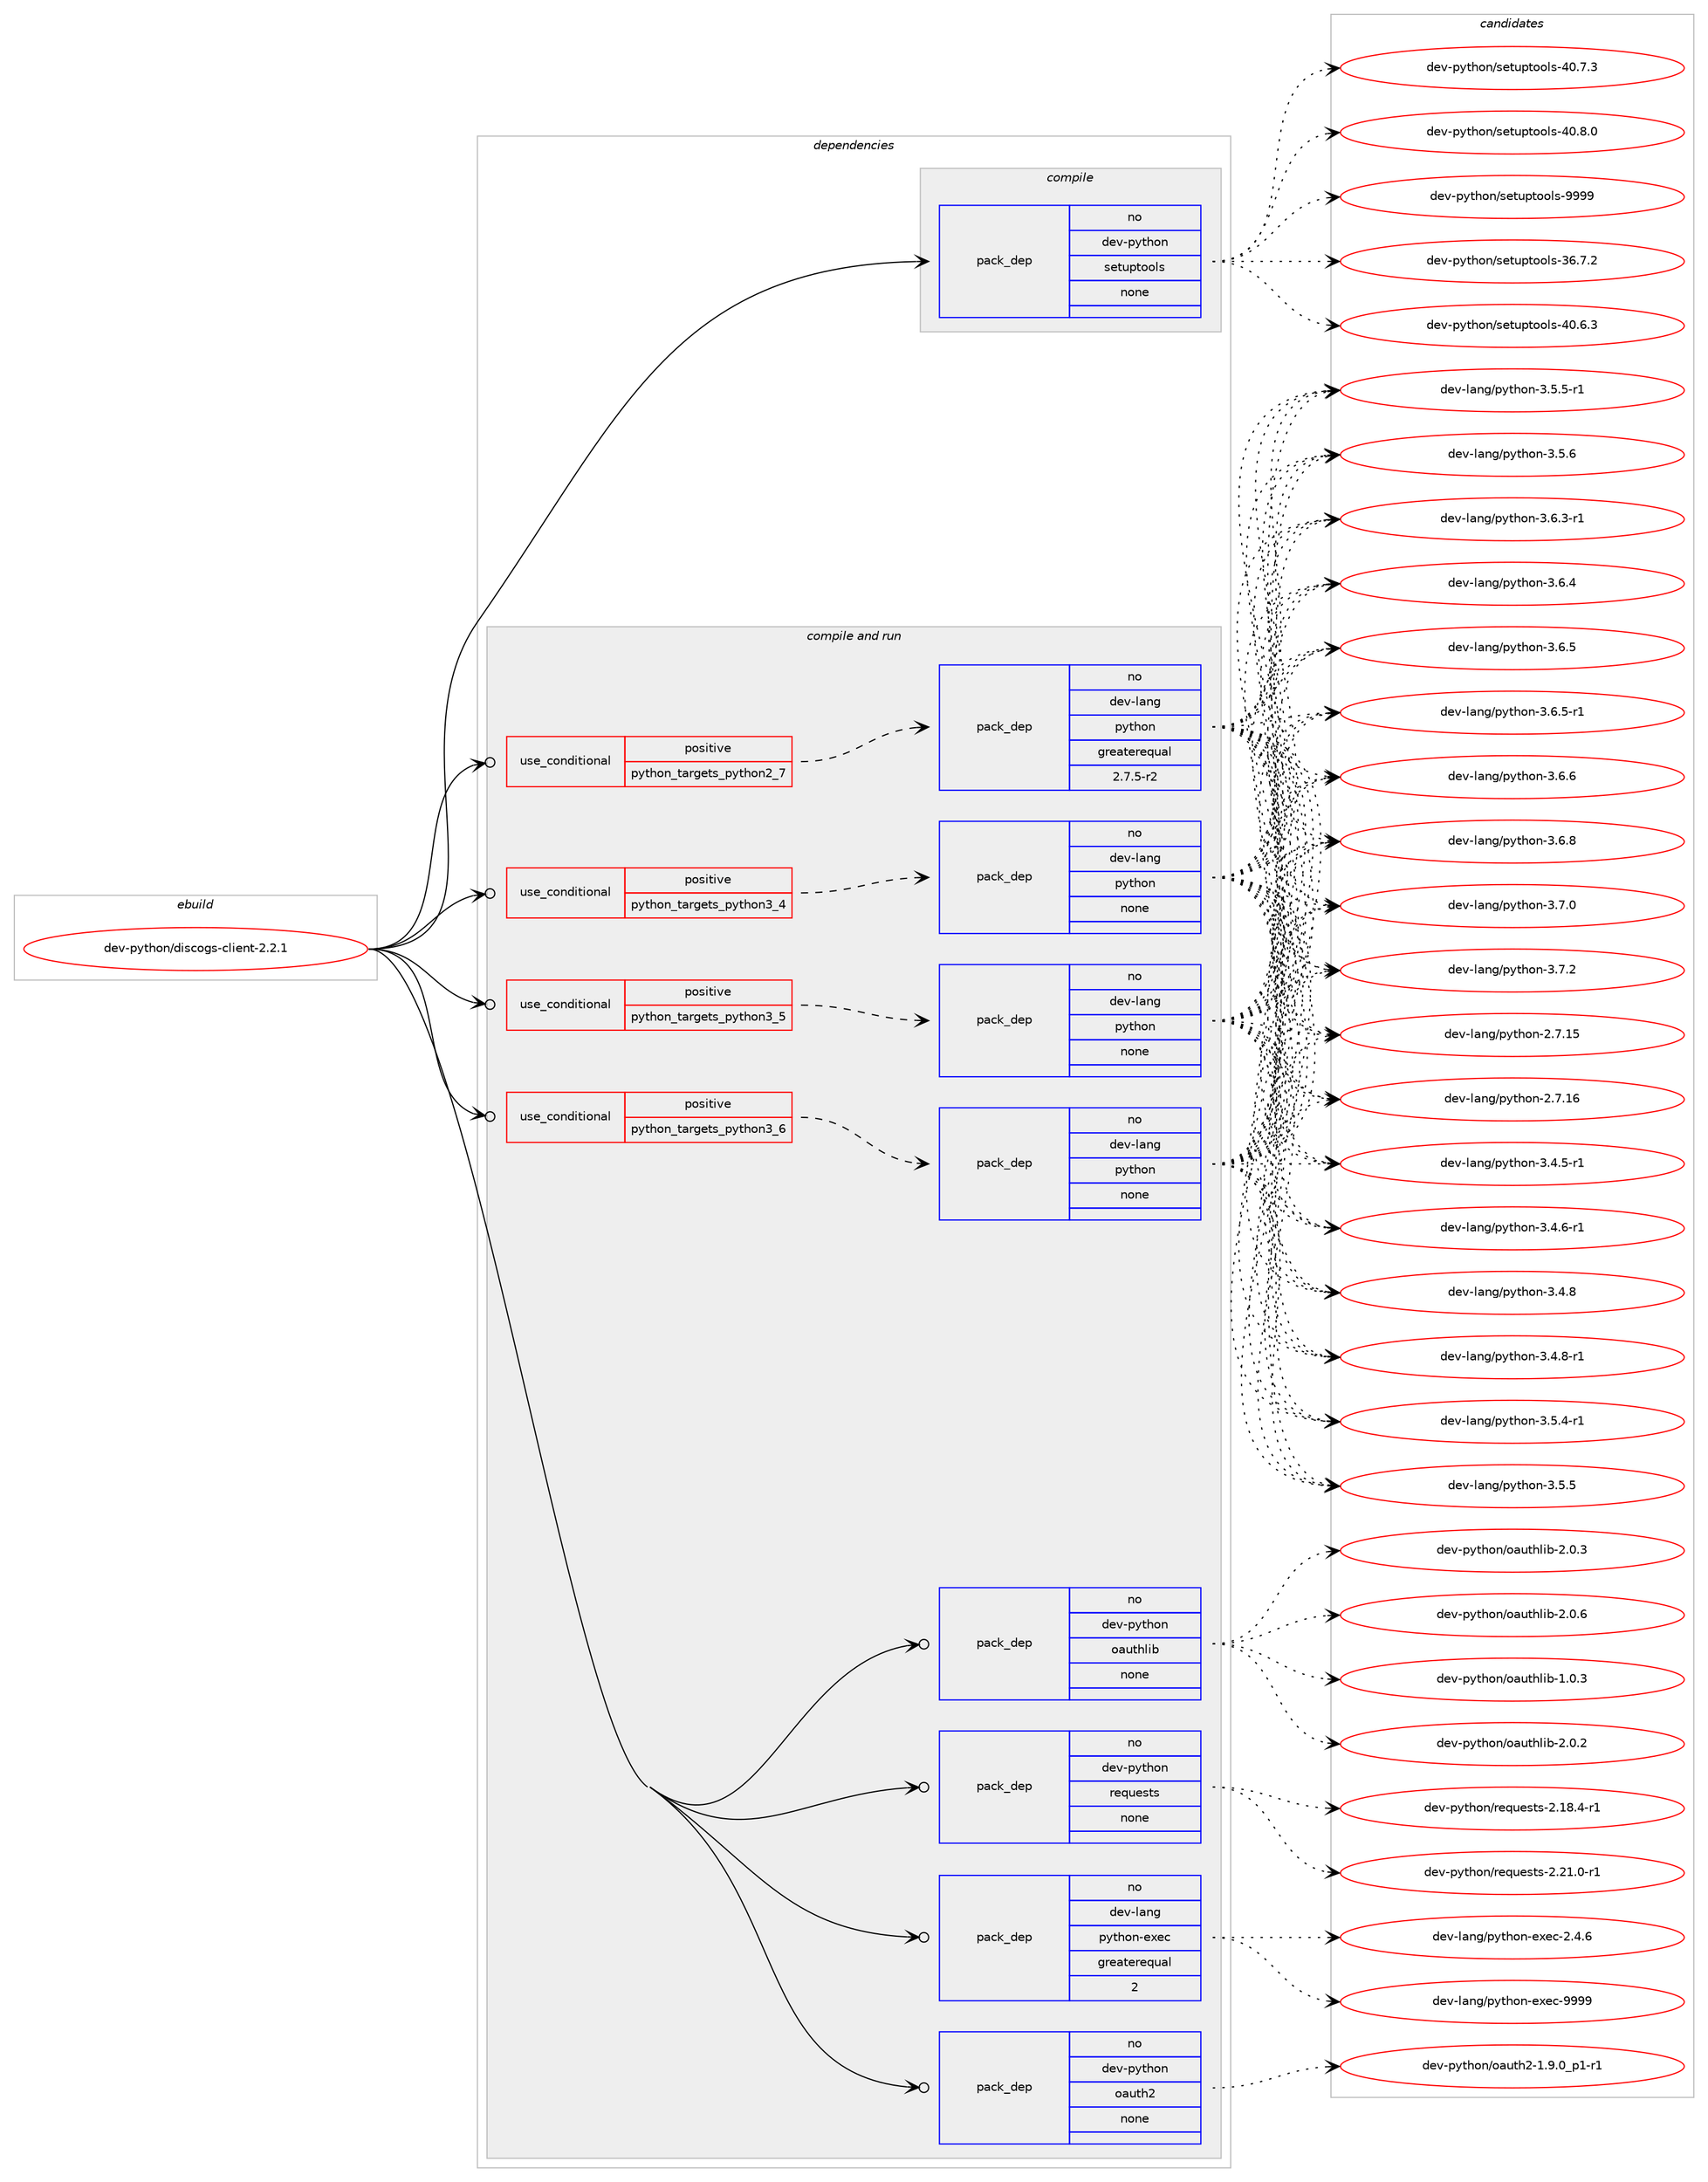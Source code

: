 digraph prolog {

# *************
# Graph options
# *************

newrank=true;
concentrate=true;
compound=true;
graph [rankdir=LR,fontname=Helvetica,fontsize=10,ranksep=1.5];#, ranksep=2.5, nodesep=0.2];
edge  [arrowhead=vee];
node  [fontname=Helvetica,fontsize=10];

# **********
# The ebuild
# **********

subgraph cluster_leftcol {
color=gray;
rank=same;
label=<<i>ebuild</i>>;
id [label="dev-python/discogs-client-2.2.1", color=red, width=4, href="../dev-python/discogs-client-2.2.1.svg"];
}

# ****************
# The dependencies
# ****************

subgraph cluster_midcol {
color=gray;
label=<<i>dependencies</i>>;
subgraph cluster_compile {
fillcolor="#eeeeee";
style=filled;
label=<<i>compile</i>>;
subgraph pack1009351 {
dependency1405851 [label=<<TABLE BORDER="0" CELLBORDER="1" CELLSPACING="0" CELLPADDING="4" WIDTH="220"><TR><TD ROWSPAN="6" CELLPADDING="30">pack_dep</TD></TR><TR><TD WIDTH="110">no</TD></TR><TR><TD>dev-python</TD></TR><TR><TD>setuptools</TD></TR><TR><TD>none</TD></TR><TR><TD></TD></TR></TABLE>>, shape=none, color=blue];
}
id:e -> dependency1405851:w [weight=20,style="solid",arrowhead="vee"];
}
subgraph cluster_compileandrun {
fillcolor="#eeeeee";
style=filled;
label=<<i>compile and run</i>>;
subgraph cond373244 {
dependency1405852 [label=<<TABLE BORDER="0" CELLBORDER="1" CELLSPACING="0" CELLPADDING="4"><TR><TD ROWSPAN="3" CELLPADDING="10">use_conditional</TD></TR><TR><TD>positive</TD></TR><TR><TD>python_targets_python2_7</TD></TR></TABLE>>, shape=none, color=red];
subgraph pack1009352 {
dependency1405853 [label=<<TABLE BORDER="0" CELLBORDER="1" CELLSPACING="0" CELLPADDING="4" WIDTH="220"><TR><TD ROWSPAN="6" CELLPADDING="30">pack_dep</TD></TR><TR><TD WIDTH="110">no</TD></TR><TR><TD>dev-lang</TD></TR><TR><TD>python</TD></TR><TR><TD>greaterequal</TD></TR><TR><TD>2.7.5-r2</TD></TR></TABLE>>, shape=none, color=blue];
}
dependency1405852:e -> dependency1405853:w [weight=20,style="dashed",arrowhead="vee"];
}
id:e -> dependency1405852:w [weight=20,style="solid",arrowhead="odotvee"];
subgraph cond373245 {
dependency1405854 [label=<<TABLE BORDER="0" CELLBORDER="1" CELLSPACING="0" CELLPADDING="4"><TR><TD ROWSPAN="3" CELLPADDING="10">use_conditional</TD></TR><TR><TD>positive</TD></TR><TR><TD>python_targets_python3_4</TD></TR></TABLE>>, shape=none, color=red];
subgraph pack1009353 {
dependency1405855 [label=<<TABLE BORDER="0" CELLBORDER="1" CELLSPACING="0" CELLPADDING="4" WIDTH="220"><TR><TD ROWSPAN="6" CELLPADDING="30">pack_dep</TD></TR><TR><TD WIDTH="110">no</TD></TR><TR><TD>dev-lang</TD></TR><TR><TD>python</TD></TR><TR><TD>none</TD></TR><TR><TD></TD></TR></TABLE>>, shape=none, color=blue];
}
dependency1405854:e -> dependency1405855:w [weight=20,style="dashed",arrowhead="vee"];
}
id:e -> dependency1405854:w [weight=20,style="solid",arrowhead="odotvee"];
subgraph cond373246 {
dependency1405856 [label=<<TABLE BORDER="0" CELLBORDER="1" CELLSPACING="0" CELLPADDING="4"><TR><TD ROWSPAN="3" CELLPADDING="10">use_conditional</TD></TR><TR><TD>positive</TD></TR><TR><TD>python_targets_python3_5</TD></TR></TABLE>>, shape=none, color=red];
subgraph pack1009354 {
dependency1405857 [label=<<TABLE BORDER="0" CELLBORDER="1" CELLSPACING="0" CELLPADDING="4" WIDTH="220"><TR><TD ROWSPAN="6" CELLPADDING="30">pack_dep</TD></TR><TR><TD WIDTH="110">no</TD></TR><TR><TD>dev-lang</TD></TR><TR><TD>python</TD></TR><TR><TD>none</TD></TR><TR><TD></TD></TR></TABLE>>, shape=none, color=blue];
}
dependency1405856:e -> dependency1405857:w [weight=20,style="dashed",arrowhead="vee"];
}
id:e -> dependency1405856:w [weight=20,style="solid",arrowhead="odotvee"];
subgraph cond373247 {
dependency1405858 [label=<<TABLE BORDER="0" CELLBORDER="1" CELLSPACING="0" CELLPADDING="4"><TR><TD ROWSPAN="3" CELLPADDING="10">use_conditional</TD></TR><TR><TD>positive</TD></TR><TR><TD>python_targets_python3_6</TD></TR></TABLE>>, shape=none, color=red];
subgraph pack1009355 {
dependency1405859 [label=<<TABLE BORDER="0" CELLBORDER="1" CELLSPACING="0" CELLPADDING="4" WIDTH="220"><TR><TD ROWSPAN="6" CELLPADDING="30">pack_dep</TD></TR><TR><TD WIDTH="110">no</TD></TR><TR><TD>dev-lang</TD></TR><TR><TD>python</TD></TR><TR><TD>none</TD></TR><TR><TD></TD></TR></TABLE>>, shape=none, color=blue];
}
dependency1405858:e -> dependency1405859:w [weight=20,style="dashed",arrowhead="vee"];
}
id:e -> dependency1405858:w [weight=20,style="solid",arrowhead="odotvee"];
subgraph pack1009356 {
dependency1405860 [label=<<TABLE BORDER="0" CELLBORDER="1" CELLSPACING="0" CELLPADDING="4" WIDTH="220"><TR><TD ROWSPAN="6" CELLPADDING="30">pack_dep</TD></TR><TR><TD WIDTH="110">no</TD></TR><TR><TD>dev-lang</TD></TR><TR><TD>python-exec</TD></TR><TR><TD>greaterequal</TD></TR><TR><TD>2</TD></TR></TABLE>>, shape=none, color=blue];
}
id:e -> dependency1405860:w [weight=20,style="solid",arrowhead="odotvee"];
subgraph pack1009357 {
dependency1405861 [label=<<TABLE BORDER="0" CELLBORDER="1" CELLSPACING="0" CELLPADDING="4" WIDTH="220"><TR><TD ROWSPAN="6" CELLPADDING="30">pack_dep</TD></TR><TR><TD WIDTH="110">no</TD></TR><TR><TD>dev-python</TD></TR><TR><TD>oauth2</TD></TR><TR><TD>none</TD></TR><TR><TD></TD></TR></TABLE>>, shape=none, color=blue];
}
id:e -> dependency1405861:w [weight=20,style="solid",arrowhead="odotvee"];
subgraph pack1009358 {
dependency1405862 [label=<<TABLE BORDER="0" CELLBORDER="1" CELLSPACING="0" CELLPADDING="4" WIDTH="220"><TR><TD ROWSPAN="6" CELLPADDING="30">pack_dep</TD></TR><TR><TD WIDTH="110">no</TD></TR><TR><TD>dev-python</TD></TR><TR><TD>oauthlib</TD></TR><TR><TD>none</TD></TR><TR><TD></TD></TR></TABLE>>, shape=none, color=blue];
}
id:e -> dependency1405862:w [weight=20,style="solid",arrowhead="odotvee"];
subgraph pack1009359 {
dependency1405863 [label=<<TABLE BORDER="0" CELLBORDER="1" CELLSPACING="0" CELLPADDING="4" WIDTH="220"><TR><TD ROWSPAN="6" CELLPADDING="30">pack_dep</TD></TR><TR><TD WIDTH="110">no</TD></TR><TR><TD>dev-python</TD></TR><TR><TD>requests</TD></TR><TR><TD>none</TD></TR><TR><TD></TD></TR></TABLE>>, shape=none, color=blue];
}
id:e -> dependency1405863:w [weight=20,style="solid",arrowhead="odotvee"];
}
subgraph cluster_run {
fillcolor="#eeeeee";
style=filled;
label=<<i>run</i>>;
}
}

# **************
# The candidates
# **************

subgraph cluster_choices {
rank=same;
color=gray;
label=<<i>candidates</i>>;

subgraph choice1009351 {
color=black;
nodesep=1;
choice100101118451121211161041111104711510111611711211611111110811545515446554650 [label="dev-python/setuptools-36.7.2", color=red, width=4,href="../dev-python/setuptools-36.7.2.svg"];
choice100101118451121211161041111104711510111611711211611111110811545524846544651 [label="dev-python/setuptools-40.6.3", color=red, width=4,href="../dev-python/setuptools-40.6.3.svg"];
choice100101118451121211161041111104711510111611711211611111110811545524846554651 [label="dev-python/setuptools-40.7.3", color=red, width=4,href="../dev-python/setuptools-40.7.3.svg"];
choice100101118451121211161041111104711510111611711211611111110811545524846564648 [label="dev-python/setuptools-40.8.0", color=red, width=4,href="../dev-python/setuptools-40.8.0.svg"];
choice10010111845112121116104111110471151011161171121161111111081154557575757 [label="dev-python/setuptools-9999", color=red, width=4,href="../dev-python/setuptools-9999.svg"];
dependency1405851:e -> choice100101118451121211161041111104711510111611711211611111110811545515446554650:w [style=dotted,weight="100"];
dependency1405851:e -> choice100101118451121211161041111104711510111611711211611111110811545524846544651:w [style=dotted,weight="100"];
dependency1405851:e -> choice100101118451121211161041111104711510111611711211611111110811545524846554651:w [style=dotted,weight="100"];
dependency1405851:e -> choice100101118451121211161041111104711510111611711211611111110811545524846564648:w [style=dotted,weight="100"];
dependency1405851:e -> choice10010111845112121116104111110471151011161171121161111111081154557575757:w [style=dotted,weight="100"];
}
subgraph choice1009352 {
color=black;
nodesep=1;
choice10010111845108971101034711212111610411111045504655464953 [label="dev-lang/python-2.7.15", color=red, width=4,href="../dev-lang/python-2.7.15.svg"];
choice10010111845108971101034711212111610411111045504655464954 [label="dev-lang/python-2.7.16", color=red, width=4,href="../dev-lang/python-2.7.16.svg"];
choice1001011184510897110103471121211161041111104551465246534511449 [label="dev-lang/python-3.4.5-r1", color=red, width=4,href="../dev-lang/python-3.4.5-r1.svg"];
choice1001011184510897110103471121211161041111104551465246544511449 [label="dev-lang/python-3.4.6-r1", color=red, width=4,href="../dev-lang/python-3.4.6-r1.svg"];
choice100101118451089711010347112121116104111110455146524656 [label="dev-lang/python-3.4.8", color=red, width=4,href="../dev-lang/python-3.4.8.svg"];
choice1001011184510897110103471121211161041111104551465246564511449 [label="dev-lang/python-3.4.8-r1", color=red, width=4,href="../dev-lang/python-3.4.8-r1.svg"];
choice1001011184510897110103471121211161041111104551465346524511449 [label="dev-lang/python-3.5.4-r1", color=red, width=4,href="../dev-lang/python-3.5.4-r1.svg"];
choice100101118451089711010347112121116104111110455146534653 [label="dev-lang/python-3.5.5", color=red, width=4,href="../dev-lang/python-3.5.5.svg"];
choice1001011184510897110103471121211161041111104551465346534511449 [label="dev-lang/python-3.5.5-r1", color=red, width=4,href="../dev-lang/python-3.5.5-r1.svg"];
choice100101118451089711010347112121116104111110455146534654 [label="dev-lang/python-3.5.6", color=red, width=4,href="../dev-lang/python-3.5.6.svg"];
choice1001011184510897110103471121211161041111104551465446514511449 [label="dev-lang/python-3.6.3-r1", color=red, width=4,href="../dev-lang/python-3.6.3-r1.svg"];
choice100101118451089711010347112121116104111110455146544652 [label="dev-lang/python-3.6.4", color=red, width=4,href="../dev-lang/python-3.6.4.svg"];
choice100101118451089711010347112121116104111110455146544653 [label="dev-lang/python-3.6.5", color=red, width=4,href="../dev-lang/python-3.6.5.svg"];
choice1001011184510897110103471121211161041111104551465446534511449 [label="dev-lang/python-3.6.5-r1", color=red, width=4,href="../dev-lang/python-3.6.5-r1.svg"];
choice100101118451089711010347112121116104111110455146544654 [label="dev-lang/python-3.6.6", color=red, width=4,href="../dev-lang/python-3.6.6.svg"];
choice100101118451089711010347112121116104111110455146544656 [label="dev-lang/python-3.6.8", color=red, width=4,href="../dev-lang/python-3.6.8.svg"];
choice100101118451089711010347112121116104111110455146554648 [label="dev-lang/python-3.7.0", color=red, width=4,href="../dev-lang/python-3.7.0.svg"];
choice100101118451089711010347112121116104111110455146554650 [label="dev-lang/python-3.7.2", color=red, width=4,href="../dev-lang/python-3.7.2.svg"];
dependency1405853:e -> choice10010111845108971101034711212111610411111045504655464953:w [style=dotted,weight="100"];
dependency1405853:e -> choice10010111845108971101034711212111610411111045504655464954:w [style=dotted,weight="100"];
dependency1405853:e -> choice1001011184510897110103471121211161041111104551465246534511449:w [style=dotted,weight="100"];
dependency1405853:e -> choice1001011184510897110103471121211161041111104551465246544511449:w [style=dotted,weight="100"];
dependency1405853:e -> choice100101118451089711010347112121116104111110455146524656:w [style=dotted,weight="100"];
dependency1405853:e -> choice1001011184510897110103471121211161041111104551465246564511449:w [style=dotted,weight="100"];
dependency1405853:e -> choice1001011184510897110103471121211161041111104551465346524511449:w [style=dotted,weight="100"];
dependency1405853:e -> choice100101118451089711010347112121116104111110455146534653:w [style=dotted,weight="100"];
dependency1405853:e -> choice1001011184510897110103471121211161041111104551465346534511449:w [style=dotted,weight="100"];
dependency1405853:e -> choice100101118451089711010347112121116104111110455146534654:w [style=dotted,weight="100"];
dependency1405853:e -> choice1001011184510897110103471121211161041111104551465446514511449:w [style=dotted,weight="100"];
dependency1405853:e -> choice100101118451089711010347112121116104111110455146544652:w [style=dotted,weight="100"];
dependency1405853:e -> choice100101118451089711010347112121116104111110455146544653:w [style=dotted,weight="100"];
dependency1405853:e -> choice1001011184510897110103471121211161041111104551465446534511449:w [style=dotted,weight="100"];
dependency1405853:e -> choice100101118451089711010347112121116104111110455146544654:w [style=dotted,weight="100"];
dependency1405853:e -> choice100101118451089711010347112121116104111110455146544656:w [style=dotted,weight="100"];
dependency1405853:e -> choice100101118451089711010347112121116104111110455146554648:w [style=dotted,weight="100"];
dependency1405853:e -> choice100101118451089711010347112121116104111110455146554650:w [style=dotted,weight="100"];
}
subgraph choice1009353 {
color=black;
nodesep=1;
choice10010111845108971101034711212111610411111045504655464953 [label="dev-lang/python-2.7.15", color=red, width=4,href="../dev-lang/python-2.7.15.svg"];
choice10010111845108971101034711212111610411111045504655464954 [label="dev-lang/python-2.7.16", color=red, width=4,href="../dev-lang/python-2.7.16.svg"];
choice1001011184510897110103471121211161041111104551465246534511449 [label="dev-lang/python-3.4.5-r1", color=red, width=4,href="../dev-lang/python-3.4.5-r1.svg"];
choice1001011184510897110103471121211161041111104551465246544511449 [label="dev-lang/python-3.4.6-r1", color=red, width=4,href="../dev-lang/python-3.4.6-r1.svg"];
choice100101118451089711010347112121116104111110455146524656 [label="dev-lang/python-3.4.8", color=red, width=4,href="../dev-lang/python-3.4.8.svg"];
choice1001011184510897110103471121211161041111104551465246564511449 [label="dev-lang/python-3.4.8-r1", color=red, width=4,href="../dev-lang/python-3.4.8-r1.svg"];
choice1001011184510897110103471121211161041111104551465346524511449 [label="dev-lang/python-3.5.4-r1", color=red, width=4,href="../dev-lang/python-3.5.4-r1.svg"];
choice100101118451089711010347112121116104111110455146534653 [label="dev-lang/python-3.5.5", color=red, width=4,href="../dev-lang/python-3.5.5.svg"];
choice1001011184510897110103471121211161041111104551465346534511449 [label="dev-lang/python-3.5.5-r1", color=red, width=4,href="../dev-lang/python-3.5.5-r1.svg"];
choice100101118451089711010347112121116104111110455146534654 [label="dev-lang/python-3.5.6", color=red, width=4,href="../dev-lang/python-3.5.6.svg"];
choice1001011184510897110103471121211161041111104551465446514511449 [label="dev-lang/python-3.6.3-r1", color=red, width=4,href="../dev-lang/python-3.6.3-r1.svg"];
choice100101118451089711010347112121116104111110455146544652 [label="dev-lang/python-3.6.4", color=red, width=4,href="../dev-lang/python-3.6.4.svg"];
choice100101118451089711010347112121116104111110455146544653 [label="dev-lang/python-3.6.5", color=red, width=4,href="../dev-lang/python-3.6.5.svg"];
choice1001011184510897110103471121211161041111104551465446534511449 [label="dev-lang/python-3.6.5-r1", color=red, width=4,href="../dev-lang/python-3.6.5-r1.svg"];
choice100101118451089711010347112121116104111110455146544654 [label="dev-lang/python-3.6.6", color=red, width=4,href="../dev-lang/python-3.6.6.svg"];
choice100101118451089711010347112121116104111110455146544656 [label="dev-lang/python-3.6.8", color=red, width=4,href="../dev-lang/python-3.6.8.svg"];
choice100101118451089711010347112121116104111110455146554648 [label="dev-lang/python-3.7.0", color=red, width=4,href="../dev-lang/python-3.7.0.svg"];
choice100101118451089711010347112121116104111110455146554650 [label="dev-lang/python-3.7.2", color=red, width=4,href="../dev-lang/python-3.7.2.svg"];
dependency1405855:e -> choice10010111845108971101034711212111610411111045504655464953:w [style=dotted,weight="100"];
dependency1405855:e -> choice10010111845108971101034711212111610411111045504655464954:w [style=dotted,weight="100"];
dependency1405855:e -> choice1001011184510897110103471121211161041111104551465246534511449:w [style=dotted,weight="100"];
dependency1405855:e -> choice1001011184510897110103471121211161041111104551465246544511449:w [style=dotted,weight="100"];
dependency1405855:e -> choice100101118451089711010347112121116104111110455146524656:w [style=dotted,weight="100"];
dependency1405855:e -> choice1001011184510897110103471121211161041111104551465246564511449:w [style=dotted,weight="100"];
dependency1405855:e -> choice1001011184510897110103471121211161041111104551465346524511449:w [style=dotted,weight="100"];
dependency1405855:e -> choice100101118451089711010347112121116104111110455146534653:w [style=dotted,weight="100"];
dependency1405855:e -> choice1001011184510897110103471121211161041111104551465346534511449:w [style=dotted,weight="100"];
dependency1405855:e -> choice100101118451089711010347112121116104111110455146534654:w [style=dotted,weight="100"];
dependency1405855:e -> choice1001011184510897110103471121211161041111104551465446514511449:w [style=dotted,weight="100"];
dependency1405855:e -> choice100101118451089711010347112121116104111110455146544652:w [style=dotted,weight="100"];
dependency1405855:e -> choice100101118451089711010347112121116104111110455146544653:w [style=dotted,weight="100"];
dependency1405855:e -> choice1001011184510897110103471121211161041111104551465446534511449:w [style=dotted,weight="100"];
dependency1405855:e -> choice100101118451089711010347112121116104111110455146544654:w [style=dotted,weight="100"];
dependency1405855:e -> choice100101118451089711010347112121116104111110455146544656:w [style=dotted,weight="100"];
dependency1405855:e -> choice100101118451089711010347112121116104111110455146554648:w [style=dotted,weight="100"];
dependency1405855:e -> choice100101118451089711010347112121116104111110455146554650:w [style=dotted,weight="100"];
}
subgraph choice1009354 {
color=black;
nodesep=1;
choice10010111845108971101034711212111610411111045504655464953 [label="dev-lang/python-2.7.15", color=red, width=4,href="../dev-lang/python-2.7.15.svg"];
choice10010111845108971101034711212111610411111045504655464954 [label="dev-lang/python-2.7.16", color=red, width=4,href="../dev-lang/python-2.7.16.svg"];
choice1001011184510897110103471121211161041111104551465246534511449 [label="dev-lang/python-3.4.5-r1", color=red, width=4,href="../dev-lang/python-3.4.5-r1.svg"];
choice1001011184510897110103471121211161041111104551465246544511449 [label="dev-lang/python-3.4.6-r1", color=red, width=4,href="../dev-lang/python-3.4.6-r1.svg"];
choice100101118451089711010347112121116104111110455146524656 [label="dev-lang/python-3.4.8", color=red, width=4,href="../dev-lang/python-3.4.8.svg"];
choice1001011184510897110103471121211161041111104551465246564511449 [label="dev-lang/python-3.4.8-r1", color=red, width=4,href="../dev-lang/python-3.4.8-r1.svg"];
choice1001011184510897110103471121211161041111104551465346524511449 [label="dev-lang/python-3.5.4-r1", color=red, width=4,href="../dev-lang/python-3.5.4-r1.svg"];
choice100101118451089711010347112121116104111110455146534653 [label="dev-lang/python-3.5.5", color=red, width=4,href="../dev-lang/python-3.5.5.svg"];
choice1001011184510897110103471121211161041111104551465346534511449 [label="dev-lang/python-3.5.5-r1", color=red, width=4,href="../dev-lang/python-3.5.5-r1.svg"];
choice100101118451089711010347112121116104111110455146534654 [label="dev-lang/python-3.5.6", color=red, width=4,href="../dev-lang/python-3.5.6.svg"];
choice1001011184510897110103471121211161041111104551465446514511449 [label="dev-lang/python-3.6.3-r1", color=red, width=4,href="../dev-lang/python-3.6.3-r1.svg"];
choice100101118451089711010347112121116104111110455146544652 [label="dev-lang/python-3.6.4", color=red, width=4,href="../dev-lang/python-3.6.4.svg"];
choice100101118451089711010347112121116104111110455146544653 [label="dev-lang/python-3.6.5", color=red, width=4,href="../dev-lang/python-3.6.5.svg"];
choice1001011184510897110103471121211161041111104551465446534511449 [label="dev-lang/python-3.6.5-r1", color=red, width=4,href="../dev-lang/python-3.6.5-r1.svg"];
choice100101118451089711010347112121116104111110455146544654 [label="dev-lang/python-3.6.6", color=red, width=4,href="../dev-lang/python-3.6.6.svg"];
choice100101118451089711010347112121116104111110455146544656 [label="dev-lang/python-3.6.8", color=red, width=4,href="../dev-lang/python-3.6.8.svg"];
choice100101118451089711010347112121116104111110455146554648 [label="dev-lang/python-3.7.0", color=red, width=4,href="../dev-lang/python-3.7.0.svg"];
choice100101118451089711010347112121116104111110455146554650 [label="dev-lang/python-3.7.2", color=red, width=4,href="../dev-lang/python-3.7.2.svg"];
dependency1405857:e -> choice10010111845108971101034711212111610411111045504655464953:w [style=dotted,weight="100"];
dependency1405857:e -> choice10010111845108971101034711212111610411111045504655464954:w [style=dotted,weight="100"];
dependency1405857:e -> choice1001011184510897110103471121211161041111104551465246534511449:w [style=dotted,weight="100"];
dependency1405857:e -> choice1001011184510897110103471121211161041111104551465246544511449:w [style=dotted,weight="100"];
dependency1405857:e -> choice100101118451089711010347112121116104111110455146524656:w [style=dotted,weight="100"];
dependency1405857:e -> choice1001011184510897110103471121211161041111104551465246564511449:w [style=dotted,weight="100"];
dependency1405857:e -> choice1001011184510897110103471121211161041111104551465346524511449:w [style=dotted,weight="100"];
dependency1405857:e -> choice100101118451089711010347112121116104111110455146534653:w [style=dotted,weight="100"];
dependency1405857:e -> choice1001011184510897110103471121211161041111104551465346534511449:w [style=dotted,weight="100"];
dependency1405857:e -> choice100101118451089711010347112121116104111110455146534654:w [style=dotted,weight="100"];
dependency1405857:e -> choice1001011184510897110103471121211161041111104551465446514511449:w [style=dotted,weight="100"];
dependency1405857:e -> choice100101118451089711010347112121116104111110455146544652:w [style=dotted,weight="100"];
dependency1405857:e -> choice100101118451089711010347112121116104111110455146544653:w [style=dotted,weight="100"];
dependency1405857:e -> choice1001011184510897110103471121211161041111104551465446534511449:w [style=dotted,weight="100"];
dependency1405857:e -> choice100101118451089711010347112121116104111110455146544654:w [style=dotted,weight="100"];
dependency1405857:e -> choice100101118451089711010347112121116104111110455146544656:w [style=dotted,weight="100"];
dependency1405857:e -> choice100101118451089711010347112121116104111110455146554648:w [style=dotted,weight="100"];
dependency1405857:e -> choice100101118451089711010347112121116104111110455146554650:w [style=dotted,weight="100"];
}
subgraph choice1009355 {
color=black;
nodesep=1;
choice10010111845108971101034711212111610411111045504655464953 [label="dev-lang/python-2.7.15", color=red, width=4,href="../dev-lang/python-2.7.15.svg"];
choice10010111845108971101034711212111610411111045504655464954 [label="dev-lang/python-2.7.16", color=red, width=4,href="../dev-lang/python-2.7.16.svg"];
choice1001011184510897110103471121211161041111104551465246534511449 [label="dev-lang/python-3.4.5-r1", color=red, width=4,href="../dev-lang/python-3.4.5-r1.svg"];
choice1001011184510897110103471121211161041111104551465246544511449 [label="dev-lang/python-3.4.6-r1", color=red, width=4,href="../dev-lang/python-3.4.6-r1.svg"];
choice100101118451089711010347112121116104111110455146524656 [label="dev-lang/python-3.4.8", color=red, width=4,href="../dev-lang/python-3.4.8.svg"];
choice1001011184510897110103471121211161041111104551465246564511449 [label="dev-lang/python-3.4.8-r1", color=red, width=4,href="../dev-lang/python-3.4.8-r1.svg"];
choice1001011184510897110103471121211161041111104551465346524511449 [label="dev-lang/python-3.5.4-r1", color=red, width=4,href="../dev-lang/python-3.5.4-r1.svg"];
choice100101118451089711010347112121116104111110455146534653 [label="dev-lang/python-3.5.5", color=red, width=4,href="../dev-lang/python-3.5.5.svg"];
choice1001011184510897110103471121211161041111104551465346534511449 [label="dev-lang/python-3.5.5-r1", color=red, width=4,href="../dev-lang/python-3.5.5-r1.svg"];
choice100101118451089711010347112121116104111110455146534654 [label="dev-lang/python-3.5.6", color=red, width=4,href="../dev-lang/python-3.5.6.svg"];
choice1001011184510897110103471121211161041111104551465446514511449 [label="dev-lang/python-3.6.3-r1", color=red, width=4,href="../dev-lang/python-3.6.3-r1.svg"];
choice100101118451089711010347112121116104111110455146544652 [label="dev-lang/python-3.6.4", color=red, width=4,href="../dev-lang/python-3.6.4.svg"];
choice100101118451089711010347112121116104111110455146544653 [label="dev-lang/python-3.6.5", color=red, width=4,href="../dev-lang/python-3.6.5.svg"];
choice1001011184510897110103471121211161041111104551465446534511449 [label="dev-lang/python-3.6.5-r1", color=red, width=4,href="../dev-lang/python-3.6.5-r1.svg"];
choice100101118451089711010347112121116104111110455146544654 [label="dev-lang/python-3.6.6", color=red, width=4,href="../dev-lang/python-3.6.6.svg"];
choice100101118451089711010347112121116104111110455146544656 [label="dev-lang/python-3.6.8", color=red, width=4,href="../dev-lang/python-3.6.8.svg"];
choice100101118451089711010347112121116104111110455146554648 [label="dev-lang/python-3.7.0", color=red, width=4,href="../dev-lang/python-3.7.0.svg"];
choice100101118451089711010347112121116104111110455146554650 [label="dev-lang/python-3.7.2", color=red, width=4,href="../dev-lang/python-3.7.2.svg"];
dependency1405859:e -> choice10010111845108971101034711212111610411111045504655464953:w [style=dotted,weight="100"];
dependency1405859:e -> choice10010111845108971101034711212111610411111045504655464954:w [style=dotted,weight="100"];
dependency1405859:e -> choice1001011184510897110103471121211161041111104551465246534511449:w [style=dotted,weight="100"];
dependency1405859:e -> choice1001011184510897110103471121211161041111104551465246544511449:w [style=dotted,weight="100"];
dependency1405859:e -> choice100101118451089711010347112121116104111110455146524656:w [style=dotted,weight="100"];
dependency1405859:e -> choice1001011184510897110103471121211161041111104551465246564511449:w [style=dotted,weight="100"];
dependency1405859:e -> choice1001011184510897110103471121211161041111104551465346524511449:w [style=dotted,weight="100"];
dependency1405859:e -> choice100101118451089711010347112121116104111110455146534653:w [style=dotted,weight="100"];
dependency1405859:e -> choice1001011184510897110103471121211161041111104551465346534511449:w [style=dotted,weight="100"];
dependency1405859:e -> choice100101118451089711010347112121116104111110455146534654:w [style=dotted,weight="100"];
dependency1405859:e -> choice1001011184510897110103471121211161041111104551465446514511449:w [style=dotted,weight="100"];
dependency1405859:e -> choice100101118451089711010347112121116104111110455146544652:w [style=dotted,weight="100"];
dependency1405859:e -> choice100101118451089711010347112121116104111110455146544653:w [style=dotted,weight="100"];
dependency1405859:e -> choice1001011184510897110103471121211161041111104551465446534511449:w [style=dotted,weight="100"];
dependency1405859:e -> choice100101118451089711010347112121116104111110455146544654:w [style=dotted,weight="100"];
dependency1405859:e -> choice100101118451089711010347112121116104111110455146544656:w [style=dotted,weight="100"];
dependency1405859:e -> choice100101118451089711010347112121116104111110455146554648:w [style=dotted,weight="100"];
dependency1405859:e -> choice100101118451089711010347112121116104111110455146554650:w [style=dotted,weight="100"];
}
subgraph choice1009356 {
color=black;
nodesep=1;
choice1001011184510897110103471121211161041111104510112010199455046524654 [label="dev-lang/python-exec-2.4.6", color=red, width=4,href="../dev-lang/python-exec-2.4.6.svg"];
choice10010111845108971101034711212111610411111045101120101994557575757 [label="dev-lang/python-exec-9999", color=red, width=4,href="../dev-lang/python-exec-9999.svg"];
dependency1405860:e -> choice1001011184510897110103471121211161041111104510112010199455046524654:w [style=dotted,weight="100"];
dependency1405860:e -> choice10010111845108971101034711212111610411111045101120101994557575757:w [style=dotted,weight="100"];
}
subgraph choice1009357 {
color=black;
nodesep=1;
choice1001011184511212111610411111047111971171161045045494657464895112494511449 [label="dev-python/oauth2-1.9.0_p1-r1", color=red, width=4,href="../dev-python/oauth2-1.9.0_p1-r1.svg"];
dependency1405861:e -> choice1001011184511212111610411111047111971171161045045494657464895112494511449:w [style=dotted,weight="100"];
}
subgraph choice1009358 {
color=black;
nodesep=1;
choice10010111845112121116104111110471119711711610410810598454946484651 [label="dev-python/oauthlib-1.0.3", color=red, width=4,href="../dev-python/oauthlib-1.0.3.svg"];
choice10010111845112121116104111110471119711711610410810598455046484650 [label="dev-python/oauthlib-2.0.2", color=red, width=4,href="../dev-python/oauthlib-2.0.2.svg"];
choice10010111845112121116104111110471119711711610410810598455046484651 [label="dev-python/oauthlib-2.0.3", color=red, width=4,href="../dev-python/oauthlib-2.0.3.svg"];
choice10010111845112121116104111110471119711711610410810598455046484654 [label="dev-python/oauthlib-2.0.6", color=red, width=4,href="../dev-python/oauthlib-2.0.6.svg"];
dependency1405862:e -> choice10010111845112121116104111110471119711711610410810598454946484651:w [style=dotted,weight="100"];
dependency1405862:e -> choice10010111845112121116104111110471119711711610410810598455046484650:w [style=dotted,weight="100"];
dependency1405862:e -> choice10010111845112121116104111110471119711711610410810598455046484651:w [style=dotted,weight="100"];
dependency1405862:e -> choice10010111845112121116104111110471119711711610410810598455046484654:w [style=dotted,weight="100"];
}
subgraph choice1009359 {
color=black;
nodesep=1;
choice1001011184511212111610411111047114101113117101115116115455046495646524511449 [label="dev-python/requests-2.18.4-r1", color=red, width=4,href="../dev-python/requests-2.18.4-r1.svg"];
choice1001011184511212111610411111047114101113117101115116115455046504946484511449 [label="dev-python/requests-2.21.0-r1", color=red, width=4,href="../dev-python/requests-2.21.0-r1.svg"];
dependency1405863:e -> choice1001011184511212111610411111047114101113117101115116115455046495646524511449:w [style=dotted,weight="100"];
dependency1405863:e -> choice1001011184511212111610411111047114101113117101115116115455046504946484511449:w [style=dotted,weight="100"];
}
}

}
